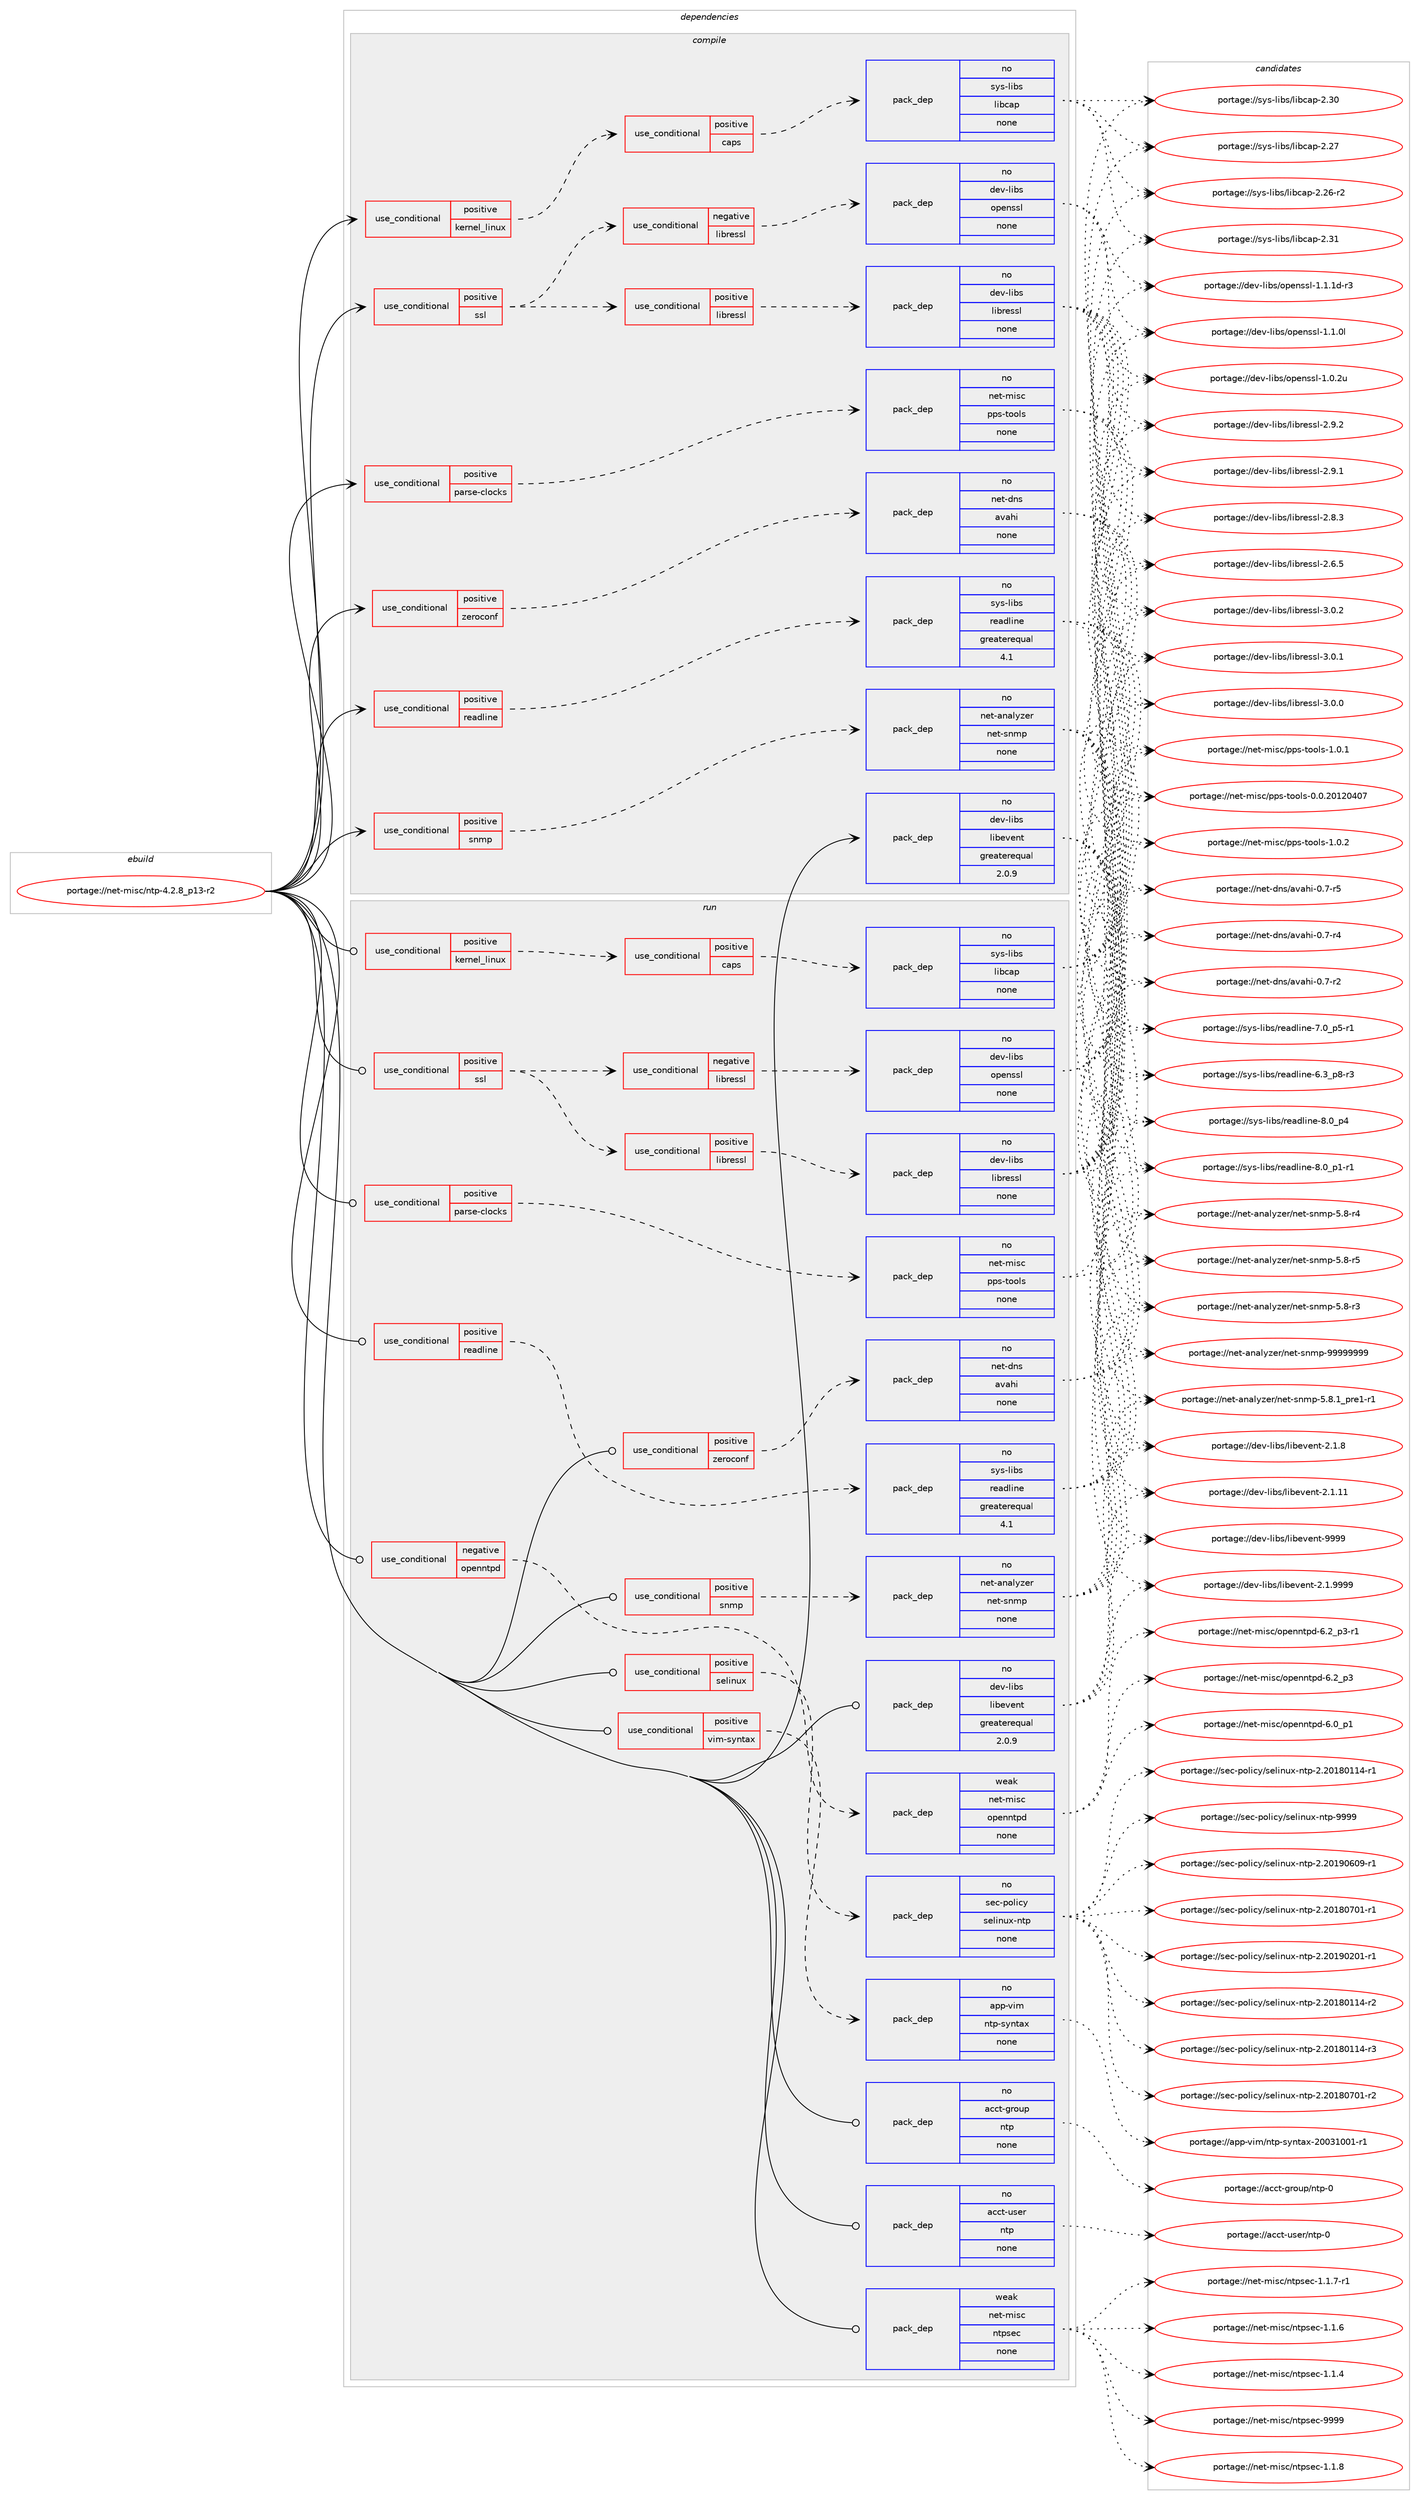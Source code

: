digraph prolog {

# *************
# Graph options
# *************

newrank=true;
concentrate=true;
compound=true;
graph [rankdir=LR,fontname=Helvetica,fontsize=10,ranksep=1.5];#, ranksep=2.5, nodesep=0.2];
edge  [arrowhead=vee];
node  [fontname=Helvetica,fontsize=10];

# **********
# The ebuild
# **********

subgraph cluster_leftcol {
color=gray;
rank=same;
label=<<i>ebuild</i>>;
id [label="portage://net-misc/ntp-4.2.8_p13-r2", color=red, width=4, href="../net-misc/ntp-4.2.8_p13-r2.svg"];
}

# ****************
# The dependencies
# ****************

subgraph cluster_midcol {
color=gray;
label=<<i>dependencies</i>>;
subgraph cluster_compile {
fillcolor="#eeeeee";
style=filled;
label=<<i>compile</i>>;
subgraph cond26388 {
dependency127912 [label=<<TABLE BORDER="0" CELLBORDER="1" CELLSPACING="0" CELLPADDING="4"><TR><TD ROWSPAN="3" CELLPADDING="10">use_conditional</TD></TR><TR><TD>positive</TD></TR><TR><TD>kernel_linux</TD></TR></TABLE>>, shape=none, color=red];
subgraph cond26389 {
dependency127913 [label=<<TABLE BORDER="0" CELLBORDER="1" CELLSPACING="0" CELLPADDING="4"><TR><TD ROWSPAN="3" CELLPADDING="10">use_conditional</TD></TR><TR><TD>positive</TD></TR><TR><TD>caps</TD></TR></TABLE>>, shape=none, color=red];
subgraph pack99394 {
dependency127914 [label=<<TABLE BORDER="0" CELLBORDER="1" CELLSPACING="0" CELLPADDING="4" WIDTH="220"><TR><TD ROWSPAN="6" CELLPADDING="30">pack_dep</TD></TR><TR><TD WIDTH="110">no</TD></TR><TR><TD>sys-libs</TD></TR><TR><TD>libcap</TD></TR><TR><TD>none</TD></TR><TR><TD></TD></TR></TABLE>>, shape=none, color=blue];
}
dependency127913:e -> dependency127914:w [weight=20,style="dashed",arrowhead="vee"];
}
dependency127912:e -> dependency127913:w [weight=20,style="dashed",arrowhead="vee"];
}
id:e -> dependency127912:w [weight=20,style="solid",arrowhead="vee"];
subgraph cond26390 {
dependency127915 [label=<<TABLE BORDER="0" CELLBORDER="1" CELLSPACING="0" CELLPADDING="4"><TR><TD ROWSPAN="3" CELLPADDING="10">use_conditional</TD></TR><TR><TD>positive</TD></TR><TR><TD>parse-clocks</TD></TR></TABLE>>, shape=none, color=red];
subgraph pack99395 {
dependency127916 [label=<<TABLE BORDER="0" CELLBORDER="1" CELLSPACING="0" CELLPADDING="4" WIDTH="220"><TR><TD ROWSPAN="6" CELLPADDING="30">pack_dep</TD></TR><TR><TD WIDTH="110">no</TD></TR><TR><TD>net-misc</TD></TR><TR><TD>pps-tools</TD></TR><TR><TD>none</TD></TR><TR><TD></TD></TR></TABLE>>, shape=none, color=blue];
}
dependency127915:e -> dependency127916:w [weight=20,style="dashed",arrowhead="vee"];
}
id:e -> dependency127915:w [weight=20,style="solid",arrowhead="vee"];
subgraph cond26391 {
dependency127917 [label=<<TABLE BORDER="0" CELLBORDER="1" CELLSPACING="0" CELLPADDING="4"><TR><TD ROWSPAN="3" CELLPADDING="10">use_conditional</TD></TR><TR><TD>positive</TD></TR><TR><TD>readline</TD></TR></TABLE>>, shape=none, color=red];
subgraph pack99396 {
dependency127918 [label=<<TABLE BORDER="0" CELLBORDER="1" CELLSPACING="0" CELLPADDING="4" WIDTH="220"><TR><TD ROWSPAN="6" CELLPADDING="30">pack_dep</TD></TR><TR><TD WIDTH="110">no</TD></TR><TR><TD>sys-libs</TD></TR><TR><TD>readline</TD></TR><TR><TD>greaterequal</TD></TR><TR><TD>4.1</TD></TR></TABLE>>, shape=none, color=blue];
}
dependency127917:e -> dependency127918:w [weight=20,style="dashed",arrowhead="vee"];
}
id:e -> dependency127917:w [weight=20,style="solid",arrowhead="vee"];
subgraph cond26392 {
dependency127919 [label=<<TABLE BORDER="0" CELLBORDER="1" CELLSPACING="0" CELLPADDING="4"><TR><TD ROWSPAN="3" CELLPADDING="10">use_conditional</TD></TR><TR><TD>positive</TD></TR><TR><TD>snmp</TD></TR></TABLE>>, shape=none, color=red];
subgraph pack99397 {
dependency127920 [label=<<TABLE BORDER="0" CELLBORDER="1" CELLSPACING="0" CELLPADDING="4" WIDTH="220"><TR><TD ROWSPAN="6" CELLPADDING="30">pack_dep</TD></TR><TR><TD WIDTH="110">no</TD></TR><TR><TD>net-analyzer</TD></TR><TR><TD>net-snmp</TD></TR><TR><TD>none</TD></TR><TR><TD></TD></TR></TABLE>>, shape=none, color=blue];
}
dependency127919:e -> dependency127920:w [weight=20,style="dashed",arrowhead="vee"];
}
id:e -> dependency127919:w [weight=20,style="solid",arrowhead="vee"];
subgraph cond26393 {
dependency127921 [label=<<TABLE BORDER="0" CELLBORDER="1" CELLSPACING="0" CELLPADDING="4"><TR><TD ROWSPAN="3" CELLPADDING="10">use_conditional</TD></TR><TR><TD>positive</TD></TR><TR><TD>ssl</TD></TR></TABLE>>, shape=none, color=red];
subgraph cond26394 {
dependency127922 [label=<<TABLE BORDER="0" CELLBORDER="1" CELLSPACING="0" CELLPADDING="4"><TR><TD ROWSPAN="3" CELLPADDING="10">use_conditional</TD></TR><TR><TD>negative</TD></TR><TR><TD>libressl</TD></TR></TABLE>>, shape=none, color=red];
subgraph pack99398 {
dependency127923 [label=<<TABLE BORDER="0" CELLBORDER="1" CELLSPACING="0" CELLPADDING="4" WIDTH="220"><TR><TD ROWSPAN="6" CELLPADDING="30">pack_dep</TD></TR><TR><TD WIDTH="110">no</TD></TR><TR><TD>dev-libs</TD></TR><TR><TD>openssl</TD></TR><TR><TD>none</TD></TR><TR><TD></TD></TR></TABLE>>, shape=none, color=blue];
}
dependency127922:e -> dependency127923:w [weight=20,style="dashed",arrowhead="vee"];
}
dependency127921:e -> dependency127922:w [weight=20,style="dashed",arrowhead="vee"];
subgraph cond26395 {
dependency127924 [label=<<TABLE BORDER="0" CELLBORDER="1" CELLSPACING="0" CELLPADDING="4"><TR><TD ROWSPAN="3" CELLPADDING="10">use_conditional</TD></TR><TR><TD>positive</TD></TR><TR><TD>libressl</TD></TR></TABLE>>, shape=none, color=red];
subgraph pack99399 {
dependency127925 [label=<<TABLE BORDER="0" CELLBORDER="1" CELLSPACING="0" CELLPADDING="4" WIDTH="220"><TR><TD ROWSPAN="6" CELLPADDING="30">pack_dep</TD></TR><TR><TD WIDTH="110">no</TD></TR><TR><TD>dev-libs</TD></TR><TR><TD>libressl</TD></TR><TR><TD>none</TD></TR><TR><TD></TD></TR></TABLE>>, shape=none, color=blue];
}
dependency127924:e -> dependency127925:w [weight=20,style="dashed",arrowhead="vee"];
}
dependency127921:e -> dependency127924:w [weight=20,style="dashed",arrowhead="vee"];
}
id:e -> dependency127921:w [weight=20,style="solid",arrowhead="vee"];
subgraph cond26396 {
dependency127926 [label=<<TABLE BORDER="0" CELLBORDER="1" CELLSPACING="0" CELLPADDING="4"><TR><TD ROWSPAN="3" CELLPADDING="10">use_conditional</TD></TR><TR><TD>positive</TD></TR><TR><TD>zeroconf</TD></TR></TABLE>>, shape=none, color=red];
subgraph pack99400 {
dependency127927 [label=<<TABLE BORDER="0" CELLBORDER="1" CELLSPACING="0" CELLPADDING="4" WIDTH="220"><TR><TD ROWSPAN="6" CELLPADDING="30">pack_dep</TD></TR><TR><TD WIDTH="110">no</TD></TR><TR><TD>net-dns</TD></TR><TR><TD>avahi</TD></TR><TR><TD>none</TD></TR><TR><TD></TD></TR></TABLE>>, shape=none, color=blue];
}
dependency127926:e -> dependency127927:w [weight=20,style="dashed",arrowhead="vee"];
}
id:e -> dependency127926:w [weight=20,style="solid",arrowhead="vee"];
subgraph pack99401 {
dependency127928 [label=<<TABLE BORDER="0" CELLBORDER="1" CELLSPACING="0" CELLPADDING="4" WIDTH="220"><TR><TD ROWSPAN="6" CELLPADDING="30">pack_dep</TD></TR><TR><TD WIDTH="110">no</TD></TR><TR><TD>dev-libs</TD></TR><TR><TD>libevent</TD></TR><TR><TD>greaterequal</TD></TR><TR><TD>2.0.9</TD></TR></TABLE>>, shape=none, color=blue];
}
id:e -> dependency127928:w [weight=20,style="solid",arrowhead="vee"];
}
subgraph cluster_compileandrun {
fillcolor="#eeeeee";
style=filled;
label=<<i>compile and run</i>>;
}
subgraph cluster_run {
fillcolor="#eeeeee";
style=filled;
label=<<i>run</i>>;
subgraph cond26397 {
dependency127929 [label=<<TABLE BORDER="0" CELLBORDER="1" CELLSPACING="0" CELLPADDING="4"><TR><TD ROWSPAN="3" CELLPADDING="10">use_conditional</TD></TR><TR><TD>negative</TD></TR><TR><TD>openntpd</TD></TR></TABLE>>, shape=none, color=red];
subgraph pack99402 {
dependency127930 [label=<<TABLE BORDER="0" CELLBORDER="1" CELLSPACING="0" CELLPADDING="4" WIDTH="220"><TR><TD ROWSPAN="6" CELLPADDING="30">pack_dep</TD></TR><TR><TD WIDTH="110">weak</TD></TR><TR><TD>net-misc</TD></TR><TR><TD>openntpd</TD></TR><TR><TD>none</TD></TR><TR><TD></TD></TR></TABLE>>, shape=none, color=blue];
}
dependency127929:e -> dependency127930:w [weight=20,style="dashed",arrowhead="vee"];
}
id:e -> dependency127929:w [weight=20,style="solid",arrowhead="odot"];
subgraph cond26398 {
dependency127931 [label=<<TABLE BORDER="0" CELLBORDER="1" CELLSPACING="0" CELLPADDING="4"><TR><TD ROWSPAN="3" CELLPADDING="10">use_conditional</TD></TR><TR><TD>positive</TD></TR><TR><TD>kernel_linux</TD></TR></TABLE>>, shape=none, color=red];
subgraph cond26399 {
dependency127932 [label=<<TABLE BORDER="0" CELLBORDER="1" CELLSPACING="0" CELLPADDING="4"><TR><TD ROWSPAN="3" CELLPADDING="10">use_conditional</TD></TR><TR><TD>positive</TD></TR><TR><TD>caps</TD></TR></TABLE>>, shape=none, color=red];
subgraph pack99403 {
dependency127933 [label=<<TABLE BORDER="0" CELLBORDER="1" CELLSPACING="0" CELLPADDING="4" WIDTH="220"><TR><TD ROWSPAN="6" CELLPADDING="30">pack_dep</TD></TR><TR><TD WIDTH="110">no</TD></TR><TR><TD>sys-libs</TD></TR><TR><TD>libcap</TD></TR><TR><TD>none</TD></TR><TR><TD></TD></TR></TABLE>>, shape=none, color=blue];
}
dependency127932:e -> dependency127933:w [weight=20,style="dashed",arrowhead="vee"];
}
dependency127931:e -> dependency127932:w [weight=20,style="dashed",arrowhead="vee"];
}
id:e -> dependency127931:w [weight=20,style="solid",arrowhead="odot"];
subgraph cond26400 {
dependency127934 [label=<<TABLE BORDER="0" CELLBORDER="1" CELLSPACING="0" CELLPADDING="4"><TR><TD ROWSPAN="3" CELLPADDING="10">use_conditional</TD></TR><TR><TD>positive</TD></TR><TR><TD>parse-clocks</TD></TR></TABLE>>, shape=none, color=red];
subgraph pack99404 {
dependency127935 [label=<<TABLE BORDER="0" CELLBORDER="1" CELLSPACING="0" CELLPADDING="4" WIDTH="220"><TR><TD ROWSPAN="6" CELLPADDING="30">pack_dep</TD></TR><TR><TD WIDTH="110">no</TD></TR><TR><TD>net-misc</TD></TR><TR><TD>pps-tools</TD></TR><TR><TD>none</TD></TR><TR><TD></TD></TR></TABLE>>, shape=none, color=blue];
}
dependency127934:e -> dependency127935:w [weight=20,style="dashed",arrowhead="vee"];
}
id:e -> dependency127934:w [weight=20,style="solid",arrowhead="odot"];
subgraph cond26401 {
dependency127936 [label=<<TABLE BORDER="0" CELLBORDER="1" CELLSPACING="0" CELLPADDING="4"><TR><TD ROWSPAN="3" CELLPADDING="10">use_conditional</TD></TR><TR><TD>positive</TD></TR><TR><TD>readline</TD></TR></TABLE>>, shape=none, color=red];
subgraph pack99405 {
dependency127937 [label=<<TABLE BORDER="0" CELLBORDER="1" CELLSPACING="0" CELLPADDING="4" WIDTH="220"><TR><TD ROWSPAN="6" CELLPADDING="30">pack_dep</TD></TR><TR><TD WIDTH="110">no</TD></TR><TR><TD>sys-libs</TD></TR><TR><TD>readline</TD></TR><TR><TD>greaterequal</TD></TR><TR><TD>4.1</TD></TR></TABLE>>, shape=none, color=blue];
}
dependency127936:e -> dependency127937:w [weight=20,style="dashed",arrowhead="vee"];
}
id:e -> dependency127936:w [weight=20,style="solid",arrowhead="odot"];
subgraph cond26402 {
dependency127938 [label=<<TABLE BORDER="0" CELLBORDER="1" CELLSPACING="0" CELLPADDING="4"><TR><TD ROWSPAN="3" CELLPADDING="10">use_conditional</TD></TR><TR><TD>positive</TD></TR><TR><TD>selinux</TD></TR></TABLE>>, shape=none, color=red];
subgraph pack99406 {
dependency127939 [label=<<TABLE BORDER="0" CELLBORDER="1" CELLSPACING="0" CELLPADDING="4" WIDTH="220"><TR><TD ROWSPAN="6" CELLPADDING="30">pack_dep</TD></TR><TR><TD WIDTH="110">no</TD></TR><TR><TD>sec-policy</TD></TR><TR><TD>selinux-ntp</TD></TR><TR><TD>none</TD></TR><TR><TD></TD></TR></TABLE>>, shape=none, color=blue];
}
dependency127938:e -> dependency127939:w [weight=20,style="dashed",arrowhead="vee"];
}
id:e -> dependency127938:w [weight=20,style="solid",arrowhead="odot"];
subgraph cond26403 {
dependency127940 [label=<<TABLE BORDER="0" CELLBORDER="1" CELLSPACING="0" CELLPADDING="4"><TR><TD ROWSPAN="3" CELLPADDING="10">use_conditional</TD></TR><TR><TD>positive</TD></TR><TR><TD>snmp</TD></TR></TABLE>>, shape=none, color=red];
subgraph pack99407 {
dependency127941 [label=<<TABLE BORDER="0" CELLBORDER="1" CELLSPACING="0" CELLPADDING="4" WIDTH="220"><TR><TD ROWSPAN="6" CELLPADDING="30">pack_dep</TD></TR><TR><TD WIDTH="110">no</TD></TR><TR><TD>net-analyzer</TD></TR><TR><TD>net-snmp</TD></TR><TR><TD>none</TD></TR><TR><TD></TD></TR></TABLE>>, shape=none, color=blue];
}
dependency127940:e -> dependency127941:w [weight=20,style="dashed",arrowhead="vee"];
}
id:e -> dependency127940:w [weight=20,style="solid",arrowhead="odot"];
subgraph cond26404 {
dependency127942 [label=<<TABLE BORDER="0" CELLBORDER="1" CELLSPACING="0" CELLPADDING="4"><TR><TD ROWSPAN="3" CELLPADDING="10">use_conditional</TD></TR><TR><TD>positive</TD></TR><TR><TD>ssl</TD></TR></TABLE>>, shape=none, color=red];
subgraph cond26405 {
dependency127943 [label=<<TABLE BORDER="0" CELLBORDER="1" CELLSPACING="0" CELLPADDING="4"><TR><TD ROWSPAN="3" CELLPADDING="10">use_conditional</TD></TR><TR><TD>negative</TD></TR><TR><TD>libressl</TD></TR></TABLE>>, shape=none, color=red];
subgraph pack99408 {
dependency127944 [label=<<TABLE BORDER="0" CELLBORDER="1" CELLSPACING="0" CELLPADDING="4" WIDTH="220"><TR><TD ROWSPAN="6" CELLPADDING="30">pack_dep</TD></TR><TR><TD WIDTH="110">no</TD></TR><TR><TD>dev-libs</TD></TR><TR><TD>openssl</TD></TR><TR><TD>none</TD></TR><TR><TD></TD></TR></TABLE>>, shape=none, color=blue];
}
dependency127943:e -> dependency127944:w [weight=20,style="dashed",arrowhead="vee"];
}
dependency127942:e -> dependency127943:w [weight=20,style="dashed",arrowhead="vee"];
subgraph cond26406 {
dependency127945 [label=<<TABLE BORDER="0" CELLBORDER="1" CELLSPACING="0" CELLPADDING="4"><TR><TD ROWSPAN="3" CELLPADDING="10">use_conditional</TD></TR><TR><TD>positive</TD></TR><TR><TD>libressl</TD></TR></TABLE>>, shape=none, color=red];
subgraph pack99409 {
dependency127946 [label=<<TABLE BORDER="0" CELLBORDER="1" CELLSPACING="0" CELLPADDING="4" WIDTH="220"><TR><TD ROWSPAN="6" CELLPADDING="30">pack_dep</TD></TR><TR><TD WIDTH="110">no</TD></TR><TR><TD>dev-libs</TD></TR><TR><TD>libressl</TD></TR><TR><TD>none</TD></TR><TR><TD></TD></TR></TABLE>>, shape=none, color=blue];
}
dependency127945:e -> dependency127946:w [weight=20,style="dashed",arrowhead="vee"];
}
dependency127942:e -> dependency127945:w [weight=20,style="dashed",arrowhead="vee"];
}
id:e -> dependency127942:w [weight=20,style="solid",arrowhead="odot"];
subgraph cond26407 {
dependency127947 [label=<<TABLE BORDER="0" CELLBORDER="1" CELLSPACING="0" CELLPADDING="4"><TR><TD ROWSPAN="3" CELLPADDING="10">use_conditional</TD></TR><TR><TD>positive</TD></TR><TR><TD>vim-syntax</TD></TR></TABLE>>, shape=none, color=red];
subgraph pack99410 {
dependency127948 [label=<<TABLE BORDER="0" CELLBORDER="1" CELLSPACING="0" CELLPADDING="4" WIDTH="220"><TR><TD ROWSPAN="6" CELLPADDING="30">pack_dep</TD></TR><TR><TD WIDTH="110">no</TD></TR><TR><TD>app-vim</TD></TR><TR><TD>ntp-syntax</TD></TR><TR><TD>none</TD></TR><TR><TD></TD></TR></TABLE>>, shape=none, color=blue];
}
dependency127947:e -> dependency127948:w [weight=20,style="dashed",arrowhead="vee"];
}
id:e -> dependency127947:w [weight=20,style="solid",arrowhead="odot"];
subgraph cond26408 {
dependency127949 [label=<<TABLE BORDER="0" CELLBORDER="1" CELLSPACING="0" CELLPADDING="4"><TR><TD ROWSPAN="3" CELLPADDING="10">use_conditional</TD></TR><TR><TD>positive</TD></TR><TR><TD>zeroconf</TD></TR></TABLE>>, shape=none, color=red];
subgraph pack99411 {
dependency127950 [label=<<TABLE BORDER="0" CELLBORDER="1" CELLSPACING="0" CELLPADDING="4" WIDTH="220"><TR><TD ROWSPAN="6" CELLPADDING="30">pack_dep</TD></TR><TR><TD WIDTH="110">no</TD></TR><TR><TD>net-dns</TD></TR><TR><TD>avahi</TD></TR><TR><TD>none</TD></TR><TR><TD></TD></TR></TABLE>>, shape=none, color=blue];
}
dependency127949:e -> dependency127950:w [weight=20,style="dashed",arrowhead="vee"];
}
id:e -> dependency127949:w [weight=20,style="solid",arrowhead="odot"];
subgraph pack99412 {
dependency127951 [label=<<TABLE BORDER="0" CELLBORDER="1" CELLSPACING="0" CELLPADDING="4" WIDTH="220"><TR><TD ROWSPAN="6" CELLPADDING="30">pack_dep</TD></TR><TR><TD WIDTH="110">no</TD></TR><TR><TD>acct-group</TD></TR><TR><TD>ntp</TD></TR><TR><TD>none</TD></TR><TR><TD></TD></TR></TABLE>>, shape=none, color=blue];
}
id:e -> dependency127951:w [weight=20,style="solid",arrowhead="odot"];
subgraph pack99413 {
dependency127952 [label=<<TABLE BORDER="0" CELLBORDER="1" CELLSPACING="0" CELLPADDING="4" WIDTH="220"><TR><TD ROWSPAN="6" CELLPADDING="30">pack_dep</TD></TR><TR><TD WIDTH="110">no</TD></TR><TR><TD>acct-user</TD></TR><TR><TD>ntp</TD></TR><TR><TD>none</TD></TR><TR><TD></TD></TR></TABLE>>, shape=none, color=blue];
}
id:e -> dependency127952:w [weight=20,style="solid",arrowhead="odot"];
subgraph pack99414 {
dependency127953 [label=<<TABLE BORDER="0" CELLBORDER="1" CELLSPACING="0" CELLPADDING="4" WIDTH="220"><TR><TD ROWSPAN="6" CELLPADDING="30">pack_dep</TD></TR><TR><TD WIDTH="110">no</TD></TR><TR><TD>dev-libs</TD></TR><TR><TD>libevent</TD></TR><TR><TD>greaterequal</TD></TR><TR><TD>2.0.9</TD></TR></TABLE>>, shape=none, color=blue];
}
id:e -> dependency127953:w [weight=20,style="solid",arrowhead="odot"];
subgraph pack99415 {
dependency127954 [label=<<TABLE BORDER="0" CELLBORDER="1" CELLSPACING="0" CELLPADDING="4" WIDTH="220"><TR><TD ROWSPAN="6" CELLPADDING="30">pack_dep</TD></TR><TR><TD WIDTH="110">weak</TD></TR><TR><TD>net-misc</TD></TR><TR><TD>ntpsec</TD></TR><TR><TD>none</TD></TR><TR><TD></TD></TR></TABLE>>, shape=none, color=blue];
}
id:e -> dependency127954:w [weight=20,style="solid",arrowhead="odot"];
}
}

# **************
# The candidates
# **************

subgraph cluster_choices {
rank=same;
color=gray;
label=<<i>candidates</i>>;

subgraph choice99394 {
color=black;
nodesep=1;
choice1151211154510810598115471081059899971124550465149 [label="portage://sys-libs/libcap-2.31", color=red, width=4,href="../sys-libs/libcap-2.31.svg"];
choice1151211154510810598115471081059899971124550465148 [label="portage://sys-libs/libcap-2.30", color=red, width=4,href="../sys-libs/libcap-2.30.svg"];
choice1151211154510810598115471081059899971124550465055 [label="portage://sys-libs/libcap-2.27", color=red, width=4,href="../sys-libs/libcap-2.27.svg"];
choice11512111545108105981154710810598999711245504650544511450 [label="portage://sys-libs/libcap-2.26-r2", color=red, width=4,href="../sys-libs/libcap-2.26-r2.svg"];
dependency127914:e -> choice1151211154510810598115471081059899971124550465149:w [style=dotted,weight="100"];
dependency127914:e -> choice1151211154510810598115471081059899971124550465148:w [style=dotted,weight="100"];
dependency127914:e -> choice1151211154510810598115471081059899971124550465055:w [style=dotted,weight="100"];
dependency127914:e -> choice11512111545108105981154710810598999711245504650544511450:w [style=dotted,weight="100"];
}
subgraph choice99395 {
color=black;
nodesep=1;
choice11010111645109105115994711211211545116111111108115454946484650 [label="portage://net-misc/pps-tools-1.0.2", color=red, width=4,href="../net-misc/pps-tools-1.0.2.svg"];
choice11010111645109105115994711211211545116111111108115454946484649 [label="portage://net-misc/pps-tools-1.0.1", color=red, width=4,href="../net-misc/pps-tools-1.0.1.svg"];
choice1101011164510910511599471121121154511611111110811545484648465048495048524855 [label="portage://net-misc/pps-tools-0.0.20120407", color=red, width=4,href="../net-misc/pps-tools-0.0.20120407.svg"];
dependency127916:e -> choice11010111645109105115994711211211545116111111108115454946484650:w [style=dotted,weight="100"];
dependency127916:e -> choice11010111645109105115994711211211545116111111108115454946484649:w [style=dotted,weight="100"];
dependency127916:e -> choice1101011164510910511599471121121154511611111110811545484648465048495048524855:w [style=dotted,weight="100"];
}
subgraph choice99396 {
color=black;
nodesep=1;
choice11512111545108105981154711410197100108105110101455646489511252 [label="portage://sys-libs/readline-8.0_p4", color=red, width=4,href="../sys-libs/readline-8.0_p4.svg"];
choice115121115451081059811547114101971001081051101014556464895112494511449 [label="portage://sys-libs/readline-8.0_p1-r1", color=red, width=4,href="../sys-libs/readline-8.0_p1-r1.svg"];
choice115121115451081059811547114101971001081051101014555464895112534511449 [label="portage://sys-libs/readline-7.0_p5-r1", color=red, width=4,href="../sys-libs/readline-7.0_p5-r1.svg"];
choice115121115451081059811547114101971001081051101014554465195112564511451 [label="portage://sys-libs/readline-6.3_p8-r3", color=red, width=4,href="../sys-libs/readline-6.3_p8-r3.svg"];
dependency127918:e -> choice11512111545108105981154711410197100108105110101455646489511252:w [style=dotted,weight="100"];
dependency127918:e -> choice115121115451081059811547114101971001081051101014556464895112494511449:w [style=dotted,weight="100"];
dependency127918:e -> choice115121115451081059811547114101971001081051101014555464895112534511449:w [style=dotted,weight="100"];
dependency127918:e -> choice115121115451081059811547114101971001081051101014554465195112564511451:w [style=dotted,weight="100"];
}
subgraph choice99397 {
color=black;
nodesep=1;
choice1101011164597110971081211221011144711010111645115110109112455757575757575757 [label="portage://net-analyzer/net-snmp-99999999", color=red, width=4,href="../net-analyzer/net-snmp-99999999.svg"];
choice110101116459711097108121122101114471101011164511511010911245534656464995112114101494511449 [label="portage://net-analyzer/net-snmp-5.8.1_pre1-r1", color=red, width=4,href="../net-analyzer/net-snmp-5.8.1_pre1-r1.svg"];
choice1101011164597110971081211221011144711010111645115110109112455346564511453 [label="portage://net-analyzer/net-snmp-5.8-r5", color=red, width=4,href="../net-analyzer/net-snmp-5.8-r5.svg"];
choice1101011164597110971081211221011144711010111645115110109112455346564511452 [label="portage://net-analyzer/net-snmp-5.8-r4", color=red, width=4,href="../net-analyzer/net-snmp-5.8-r4.svg"];
choice1101011164597110971081211221011144711010111645115110109112455346564511451 [label="portage://net-analyzer/net-snmp-5.8-r3", color=red, width=4,href="../net-analyzer/net-snmp-5.8-r3.svg"];
dependency127920:e -> choice1101011164597110971081211221011144711010111645115110109112455757575757575757:w [style=dotted,weight="100"];
dependency127920:e -> choice110101116459711097108121122101114471101011164511511010911245534656464995112114101494511449:w [style=dotted,weight="100"];
dependency127920:e -> choice1101011164597110971081211221011144711010111645115110109112455346564511453:w [style=dotted,weight="100"];
dependency127920:e -> choice1101011164597110971081211221011144711010111645115110109112455346564511452:w [style=dotted,weight="100"];
dependency127920:e -> choice1101011164597110971081211221011144711010111645115110109112455346564511451:w [style=dotted,weight="100"];
}
subgraph choice99398 {
color=black;
nodesep=1;
choice1001011184510810598115471111121011101151151084549464946491004511451 [label="portage://dev-libs/openssl-1.1.1d-r3", color=red, width=4,href="../dev-libs/openssl-1.1.1d-r3.svg"];
choice100101118451081059811547111112101110115115108454946494648108 [label="portage://dev-libs/openssl-1.1.0l", color=red, width=4,href="../dev-libs/openssl-1.1.0l.svg"];
choice100101118451081059811547111112101110115115108454946484650117 [label="portage://dev-libs/openssl-1.0.2u", color=red, width=4,href="../dev-libs/openssl-1.0.2u.svg"];
dependency127923:e -> choice1001011184510810598115471111121011101151151084549464946491004511451:w [style=dotted,weight="100"];
dependency127923:e -> choice100101118451081059811547111112101110115115108454946494648108:w [style=dotted,weight="100"];
dependency127923:e -> choice100101118451081059811547111112101110115115108454946484650117:w [style=dotted,weight="100"];
}
subgraph choice99399 {
color=black;
nodesep=1;
choice10010111845108105981154710810598114101115115108455146484650 [label="portage://dev-libs/libressl-3.0.2", color=red, width=4,href="../dev-libs/libressl-3.0.2.svg"];
choice10010111845108105981154710810598114101115115108455146484649 [label="portage://dev-libs/libressl-3.0.1", color=red, width=4,href="../dev-libs/libressl-3.0.1.svg"];
choice10010111845108105981154710810598114101115115108455146484648 [label="portage://dev-libs/libressl-3.0.0", color=red, width=4,href="../dev-libs/libressl-3.0.0.svg"];
choice10010111845108105981154710810598114101115115108455046574650 [label="portage://dev-libs/libressl-2.9.2", color=red, width=4,href="../dev-libs/libressl-2.9.2.svg"];
choice10010111845108105981154710810598114101115115108455046574649 [label="portage://dev-libs/libressl-2.9.1", color=red, width=4,href="../dev-libs/libressl-2.9.1.svg"];
choice10010111845108105981154710810598114101115115108455046564651 [label="portage://dev-libs/libressl-2.8.3", color=red, width=4,href="../dev-libs/libressl-2.8.3.svg"];
choice10010111845108105981154710810598114101115115108455046544653 [label="portage://dev-libs/libressl-2.6.5", color=red, width=4,href="../dev-libs/libressl-2.6.5.svg"];
dependency127925:e -> choice10010111845108105981154710810598114101115115108455146484650:w [style=dotted,weight="100"];
dependency127925:e -> choice10010111845108105981154710810598114101115115108455146484649:w [style=dotted,weight="100"];
dependency127925:e -> choice10010111845108105981154710810598114101115115108455146484648:w [style=dotted,weight="100"];
dependency127925:e -> choice10010111845108105981154710810598114101115115108455046574650:w [style=dotted,weight="100"];
dependency127925:e -> choice10010111845108105981154710810598114101115115108455046574649:w [style=dotted,weight="100"];
dependency127925:e -> choice10010111845108105981154710810598114101115115108455046564651:w [style=dotted,weight="100"];
dependency127925:e -> choice10010111845108105981154710810598114101115115108455046544653:w [style=dotted,weight="100"];
}
subgraph choice99400 {
color=black;
nodesep=1;
choice11010111645100110115479711897104105454846554511453 [label="portage://net-dns/avahi-0.7-r5", color=red, width=4,href="../net-dns/avahi-0.7-r5.svg"];
choice11010111645100110115479711897104105454846554511452 [label="portage://net-dns/avahi-0.7-r4", color=red, width=4,href="../net-dns/avahi-0.7-r4.svg"];
choice11010111645100110115479711897104105454846554511450 [label="portage://net-dns/avahi-0.7-r2", color=red, width=4,href="../net-dns/avahi-0.7-r2.svg"];
dependency127927:e -> choice11010111645100110115479711897104105454846554511453:w [style=dotted,weight="100"];
dependency127927:e -> choice11010111645100110115479711897104105454846554511452:w [style=dotted,weight="100"];
dependency127927:e -> choice11010111645100110115479711897104105454846554511450:w [style=dotted,weight="100"];
}
subgraph choice99401 {
color=black;
nodesep=1;
choice100101118451081059811547108105981011181011101164557575757 [label="portage://dev-libs/libevent-9999", color=red, width=4,href="../dev-libs/libevent-9999.svg"];
choice10010111845108105981154710810598101118101110116455046494657575757 [label="portage://dev-libs/libevent-2.1.9999", color=red, width=4,href="../dev-libs/libevent-2.1.9999.svg"];
choice10010111845108105981154710810598101118101110116455046494656 [label="portage://dev-libs/libevent-2.1.8", color=red, width=4,href="../dev-libs/libevent-2.1.8.svg"];
choice1001011184510810598115471081059810111810111011645504649464949 [label="portage://dev-libs/libevent-2.1.11", color=red, width=4,href="../dev-libs/libevent-2.1.11.svg"];
dependency127928:e -> choice100101118451081059811547108105981011181011101164557575757:w [style=dotted,weight="100"];
dependency127928:e -> choice10010111845108105981154710810598101118101110116455046494657575757:w [style=dotted,weight="100"];
dependency127928:e -> choice10010111845108105981154710810598101118101110116455046494656:w [style=dotted,weight="100"];
dependency127928:e -> choice1001011184510810598115471081059810111810111011645504649464949:w [style=dotted,weight="100"];
}
subgraph choice99402 {
color=black;
nodesep=1;
choice1101011164510910511599471111121011101101161121004554465095112514511449 [label="portage://net-misc/openntpd-6.2_p3-r1", color=red, width=4,href="../net-misc/openntpd-6.2_p3-r1.svg"];
choice110101116451091051159947111112101110110116112100455446509511251 [label="portage://net-misc/openntpd-6.2_p3", color=red, width=4,href="../net-misc/openntpd-6.2_p3.svg"];
choice110101116451091051159947111112101110110116112100455446489511249 [label="portage://net-misc/openntpd-6.0_p1", color=red, width=4,href="../net-misc/openntpd-6.0_p1.svg"];
dependency127930:e -> choice1101011164510910511599471111121011101101161121004554465095112514511449:w [style=dotted,weight="100"];
dependency127930:e -> choice110101116451091051159947111112101110110116112100455446509511251:w [style=dotted,weight="100"];
dependency127930:e -> choice110101116451091051159947111112101110110116112100455446489511249:w [style=dotted,weight="100"];
}
subgraph choice99403 {
color=black;
nodesep=1;
choice1151211154510810598115471081059899971124550465149 [label="portage://sys-libs/libcap-2.31", color=red, width=4,href="../sys-libs/libcap-2.31.svg"];
choice1151211154510810598115471081059899971124550465148 [label="portage://sys-libs/libcap-2.30", color=red, width=4,href="../sys-libs/libcap-2.30.svg"];
choice1151211154510810598115471081059899971124550465055 [label="portage://sys-libs/libcap-2.27", color=red, width=4,href="../sys-libs/libcap-2.27.svg"];
choice11512111545108105981154710810598999711245504650544511450 [label="portage://sys-libs/libcap-2.26-r2", color=red, width=4,href="../sys-libs/libcap-2.26-r2.svg"];
dependency127933:e -> choice1151211154510810598115471081059899971124550465149:w [style=dotted,weight="100"];
dependency127933:e -> choice1151211154510810598115471081059899971124550465148:w [style=dotted,weight="100"];
dependency127933:e -> choice1151211154510810598115471081059899971124550465055:w [style=dotted,weight="100"];
dependency127933:e -> choice11512111545108105981154710810598999711245504650544511450:w [style=dotted,weight="100"];
}
subgraph choice99404 {
color=black;
nodesep=1;
choice11010111645109105115994711211211545116111111108115454946484650 [label="portage://net-misc/pps-tools-1.0.2", color=red, width=4,href="../net-misc/pps-tools-1.0.2.svg"];
choice11010111645109105115994711211211545116111111108115454946484649 [label="portage://net-misc/pps-tools-1.0.1", color=red, width=4,href="../net-misc/pps-tools-1.0.1.svg"];
choice1101011164510910511599471121121154511611111110811545484648465048495048524855 [label="portage://net-misc/pps-tools-0.0.20120407", color=red, width=4,href="../net-misc/pps-tools-0.0.20120407.svg"];
dependency127935:e -> choice11010111645109105115994711211211545116111111108115454946484650:w [style=dotted,weight="100"];
dependency127935:e -> choice11010111645109105115994711211211545116111111108115454946484649:w [style=dotted,weight="100"];
dependency127935:e -> choice1101011164510910511599471121121154511611111110811545484648465048495048524855:w [style=dotted,weight="100"];
}
subgraph choice99405 {
color=black;
nodesep=1;
choice11512111545108105981154711410197100108105110101455646489511252 [label="portage://sys-libs/readline-8.0_p4", color=red, width=4,href="../sys-libs/readline-8.0_p4.svg"];
choice115121115451081059811547114101971001081051101014556464895112494511449 [label="portage://sys-libs/readline-8.0_p1-r1", color=red, width=4,href="../sys-libs/readline-8.0_p1-r1.svg"];
choice115121115451081059811547114101971001081051101014555464895112534511449 [label="portage://sys-libs/readline-7.0_p5-r1", color=red, width=4,href="../sys-libs/readline-7.0_p5-r1.svg"];
choice115121115451081059811547114101971001081051101014554465195112564511451 [label="portage://sys-libs/readline-6.3_p8-r3", color=red, width=4,href="../sys-libs/readline-6.3_p8-r3.svg"];
dependency127937:e -> choice11512111545108105981154711410197100108105110101455646489511252:w [style=dotted,weight="100"];
dependency127937:e -> choice115121115451081059811547114101971001081051101014556464895112494511449:w [style=dotted,weight="100"];
dependency127937:e -> choice115121115451081059811547114101971001081051101014555464895112534511449:w [style=dotted,weight="100"];
dependency127937:e -> choice115121115451081059811547114101971001081051101014554465195112564511451:w [style=dotted,weight="100"];
}
subgraph choice99406 {
color=black;
nodesep=1;
choice11510199451121111081059912147115101108105110117120451101161124557575757 [label="portage://sec-policy/selinux-ntp-9999", color=red, width=4,href="../sec-policy/selinux-ntp-9999.svg"];
choice115101994511211110810599121471151011081051101171204511011611245504650484957485448574511449 [label="portage://sec-policy/selinux-ntp-2.20190609-r1", color=red, width=4,href="../sec-policy/selinux-ntp-2.20190609-r1.svg"];
choice115101994511211110810599121471151011081051101171204511011611245504650484957485048494511449 [label="portage://sec-policy/selinux-ntp-2.20190201-r1", color=red, width=4,href="../sec-policy/selinux-ntp-2.20190201-r1.svg"];
choice115101994511211110810599121471151011081051101171204511011611245504650484956485548494511450 [label="portage://sec-policy/selinux-ntp-2.20180701-r2", color=red, width=4,href="../sec-policy/selinux-ntp-2.20180701-r2.svg"];
choice115101994511211110810599121471151011081051101171204511011611245504650484956485548494511449 [label="portage://sec-policy/selinux-ntp-2.20180701-r1", color=red, width=4,href="../sec-policy/selinux-ntp-2.20180701-r1.svg"];
choice115101994511211110810599121471151011081051101171204511011611245504650484956484949524511451 [label="portage://sec-policy/selinux-ntp-2.20180114-r3", color=red, width=4,href="../sec-policy/selinux-ntp-2.20180114-r3.svg"];
choice115101994511211110810599121471151011081051101171204511011611245504650484956484949524511450 [label="portage://sec-policy/selinux-ntp-2.20180114-r2", color=red, width=4,href="../sec-policy/selinux-ntp-2.20180114-r2.svg"];
choice115101994511211110810599121471151011081051101171204511011611245504650484956484949524511449 [label="portage://sec-policy/selinux-ntp-2.20180114-r1", color=red, width=4,href="../sec-policy/selinux-ntp-2.20180114-r1.svg"];
dependency127939:e -> choice11510199451121111081059912147115101108105110117120451101161124557575757:w [style=dotted,weight="100"];
dependency127939:e -> choice115101994511211110810599121471151011081051101171204511011611245504650484957485448574511449:w [style=dotted,weight="100"];
dependency127939:e -> choice115101994511211110810599121471151011081051101171204511011611245504650484957485048494511449:w [style=dotted,weight="100"];
dependency127939:e -> choice115101994511211110810599121471151011081051101171204511011611245504650484956485548494511450:w [style=dotted,weight="100"];
dependency127939:e -> choice115101994511211110810599121471151011081051101171204511011611245504650484956485548494511449:w [style=dotted,weight="100"];
dependency127939:e -> choice115101994511211110810599121471151011081051101171204511011611245504650484956484949524511451:w [style=dotted,weight="100"];
dependency127939:e -> choice115101994511211110810599121471151011081051101171204511011611245504650484956484949524511450:w [style=dotted,weight="100"];
dependency127939:e -> choice115101994511211110810599121471151011081051101171204511011611245504650484956484949524511449:w [style=dotted,weight="100"];
}
subgraph choice99407 {
color=black;
nodesep=1;
choice1101011164597110971081211221011144711010111645115110109112455757575757575757 [label="portage://net-analyzer/net-snmp-99999999", color=red, width=4,href="../net-analyzer/net-snmp-99999999.svg"];
choice110101116459711097108121122101114471101011164511511010911245534656464995112114101494511449 [label="portage://net-analyzer/net-snmp-5.8.1_pre1-r1", color=red, width=4,href="../net-analyzer/net-snmp-5.8.1_pre1-r1.svg"];
choice1101011164597110971081211221011144711010111645115110109112455346564511453 [label="portage://net-analyzer/net-snmp-5.8-r5", color=red, width=4,href="../net-analyzer/net-snmp-5.8-r5.svg"];
choice1101011164597110971081211221011144711010111645115110109112455346564511452 [label="portage://net-analyzer/net-snmp-5.8-r4", color=red, width=4,href="../net-analyzer/net-snmp-5.8-r4.svg"];
choice1101011164597110971081211221011144711010111645115110109112455346564511451 [label="portage://net-analyzer/net-snmp-5.8-r3", color=red, width=4,href="../net-analyzer/net-snmp-5.8-r3.svg"];
dependency127941:e -> choice1101011164597110971081211221011144711010111645115110109112455757575757575757:w [style=dotted,weight="100"];
dependency127941:e -> choice110101116459711097108121122101114471101011164511511010911245534656464995112114101494511449:w [style=dotted,weight="100"];
dependency127941:e -> choice1101011164597110971081211221011144711010111645115110109112455346564511453:w [style=dotted,weight="100"];
dependency127941:e -> choice1101011164597110971081211221011144711010111645115110109112455346564511452:w [style=dotted,weight="100"];
dependency127941:e -> choice1101011164597110971081211221011144711010111645115110109112455346564511451:w [style=dotted,weight="100"];
}
subgraph choice99408 {
color=black;
nodesep=1;
choice1001011184510810598115471111121011101151151084549464946491004511451 [label="portage://dev-libs/openssl-1.1.1d-r3", color=red, width=4,href="../dev-libs/openssl-1.1.1d-r3.svg"];
choice100101118451081059811547111112101110115115108454946494648108 [label="portage://dev-libs/openssl-1.1.0l", color=red, width=4,href="../dev-libs/openssl-1.1.0l.svg"];
choice100101118451081059811547111112101110115115108454946484650117 [label="portage://dev-libs/openssl-1.0.2u", color=red, width=4,href="../dev-libs/openssl-1.0.2u.svg"];
dependency127944:e -> choice1001011184510810598115471111121011101151151084549464946491004511451:w [style=dotted,weight="100"];
dependency127944:e -> choice100101118451081059811547111112101110115115108454946494648108:w [style=dotted,weight="100"];
dependency127944:e -> choice100101118451081059811547111112101110115115108454946484650117:w [style=dotted,weight="100"];
}
subgraph choice99409 {
color=black;
nodesep=1;
choice10010111845108105981154710810598114101115115108455146484650 [label="portage://dev-libs/libressl-3.0.2", color=red, width=4,href="../dev-libs/libressl-3.0.2.svg"];
choice10010111845108105981154710810598114101115115108455146484649 [label="portage://dev-libs/libressl-3.0.1", color=red, width=4,href="../dev-libs/libressl-3.0.1.svg"];
choice10010111845108105981154710810598114101115115108455146484648 [label="portage://dev-libs/libressl-3.0.0", color=red, width=4,href="../dev-libs/libressl-3.0.0.svg"];
choice10010111845108105981154710810598114101115115108455046574650 [label="portage://dev-libs/libressl-2.9.2", color=red, width=4,href="../dev-libs/libressl-2.9.2.svg"];
choice10010111845108105981154710810598114101115115108455046574649 [label="portage://dev-libs/libressl-2.9.1", color=red, width=4,href="../dev-libs/libressl-2.9.1.svg"];
choice10010111845108105981154710810598114101115115108455046564651 [label="portage://dev-libs/libressl-2.8.3", color=red, width=4,href="../dev-libs/libressl-2.8.3.svg"];
choice10010111845108105981154710810598114101115115108455046544653 [label="portage://dev-libs/libressl-2.6.5", color=red, width=4,href="../dev-libs/libressl-2.6.5.svg"];
dependency127946:e -> choice10010111845108105981154710810598114101115115108455146484650:w [style=dotted,weight="100"];
dependency127946:e -> choice10010111845108105981154710810598114101115115108455146484649:w [style=dotted,weight="100"];
dependency127946:e -> choice10010111845108105981154710810598114101115115108455146484648:w [style=dotted,weight="100"];
dependency127946:e -> choice10010111845108105981154710810598114101115115108455046574650:w [style=dotted,weight="100"];
dependency127946:e -> choice10010111845108105981154710810598114101115115108455046574649:w [style=dotted,weight="100"];
dependency127946:e -> choice10010111845108105981154710810598114101115115108455046564651:w [style=dotted,weight="100"];
dependency127946:e -> choice10010111845108105981154710810598114101115115108455046544653:w [style=dotted,weight="100"];
}
subgraph choice99410 {
color=black;
nodesep=1;
choice97112112451181051094711011611245115121110116971204550484851494848494511449 [label="portage://app-vim/ntp-syntax-20031001-r1", color=red, width=4,href="../app-vim/ntp-syntax-20031001-r1.svg"];
dependency127948:e -> choice97112112451181051094711011611245115121110116971204550484851494848494511449:w [style=dotted,weight="100"];
}
subgraph choice99411 {
color=black;
nodesep=1;
choice11010111645100110115479711897104105454846554511453 [label="portage://net-dns/avahi-0.7-r5", color=red, width=4,href="../net-dns/avahi-0.7-r5.svg"];
choice11010111645100110115479711897104105454846554511452 [label="portage://net-dns/avahi-0.7-r4", color=red, width=4,href="../net-dns/avahi-0.7-r4.svg"];
choice11010111645100110115479711897104105454846554511450 [label="portage://net-dns/avahi-0.7-r2", color=red, width=4,href="../net-dns/avahi-0.7-r2.svg"];
dependency127950:e -> choice11010111645100110115479711897104105454846554511453:w [style=dotted,weight="100"];
dependency127950:e -> choice11010111645100110115479711897104105454846554511452:w [style=dotted,weight="100"];
dependency127950:e -> choice11010111645100110115479711897104105454846554511450:w [style=dotted,weight="100"];
}
subgraph choice99412 {
color=black;
nodesep=1;
choice97999911645103114111117112471101161124548 [label="portage://acct-group/ntp-0", color=red, width=4,href="../acct-group/ntp-0.svg"];
dependency127951:e -> choice97999911645103114111117112471101161124548:w [style=dotted,weight="100"];
}
subgraph choice99413 {
color=black;
nodesep=1;
choice97999911645117115101114471101161124548 [label="portage://acct-user/ntp-0", color=red, width=4,href="../acct-user/ntp-0.svg"];
dependency127952:e -> choice97999911645117115101114471101161124548:w [style=dotted,weight="100"];
}
subgraph choice99414 {
color=black;
nodesep=1;
choice100101118451081059811547108105981011181011101164557575757 [label="portage://dev-libs/libevent-9999", color=red, width=4,href="../dev-libs/libevent-9999.svg"];
choice10010111845108105981154710810598101118101110116455046494657575757 [label="portage://dev-libs/libevent-2.1.9999", color=red, width=4,href="../dev-libs/libevent-2.1.9999.svg"];
choice10010111845108105981154710810598101118101110116455046494656 [label="portage://dev-libs/libevent-2.1.8", color=red, width=4,href="../dev-libs/libevent-2.1.8.svg"];
choice1001011184510810598115471081059810111810111011645504649464949 [label="portage://dev-libs/libevent-2.1.11", color=red, width=4,href="../dev-libs/libevent-2.1.11.svg"];
dependency127953:e -> choice100101118451081059811547108105981011181011101164557575757:w [style=dotted,weight="100"];
dependency127953:e -> choice10010111845108105981154710810598101118101110116455046494657575757:w [style=dotted,weight="100"];
dependency127953:e -> choice10010111845108105981154710810598101118101110116455046494656:w [style=dotted,weight="100"];
dependency127953:e -> choice1001011184510810598115471081059810111810111011645504649464949:w [style=dotted,weight="100"];
}
subgraph choice99415 {
color=black;
nodesep=1;
choice110101116451091051159947110116112115101994557575757 [label="portage://net-misc/ntpsec-9999", color=red, width=4,href="../net-misc/ntpsec-9999.svg"];
choice11010111645109105115994711011611211510199454946494656 [label="portage://net-misc/ntpsec-1.1.8", color=red, width=4,href="../net-misc/ntpsec-1.1.8.svg"];
choice110101116451091051159947110116112115101994549464946554511449 [label="portage://net-misc/ntpsec-1.1.7-r1", color=red, width=4,href="../net-misc/ntpsec-1.1.7-r1.svg"];
choice11010111645109105115994711011611211510199454946494654 [label="portage://net-misc/ntpsec-1.1.6", color=red, width=4,href="../net-misc/ntpsec-1.1.6.svg"];
choice11010111645109105115994711011611211510199454946494652 [label="portage://net-misc/ntpsec-1.1.4", color=red, width=4,href="../net-misc/ntpsec-1.1.4.svg"];
dependency127954:e -> choice110101116451091051159947110116112115101994557575757:w [style=dotted,weight="100"];
dependency127954:e -> choice11010111645109105115994711011611211510199454946494656:w [style=dotted,weight="100"];
dependency127954:e -> choice110101116451091051159947110116112115101994549464946554511449:w [style=dotted,weight="100"];
dependency127954:e -> choice11010111645109105115994711011611211510199454946494654:w [style=dotted,weight="100"];
dependency127954:e -> choice11010111645109105115994711011611211510199454946494652:w [style=dotted,weight="100"];
}
}

}
